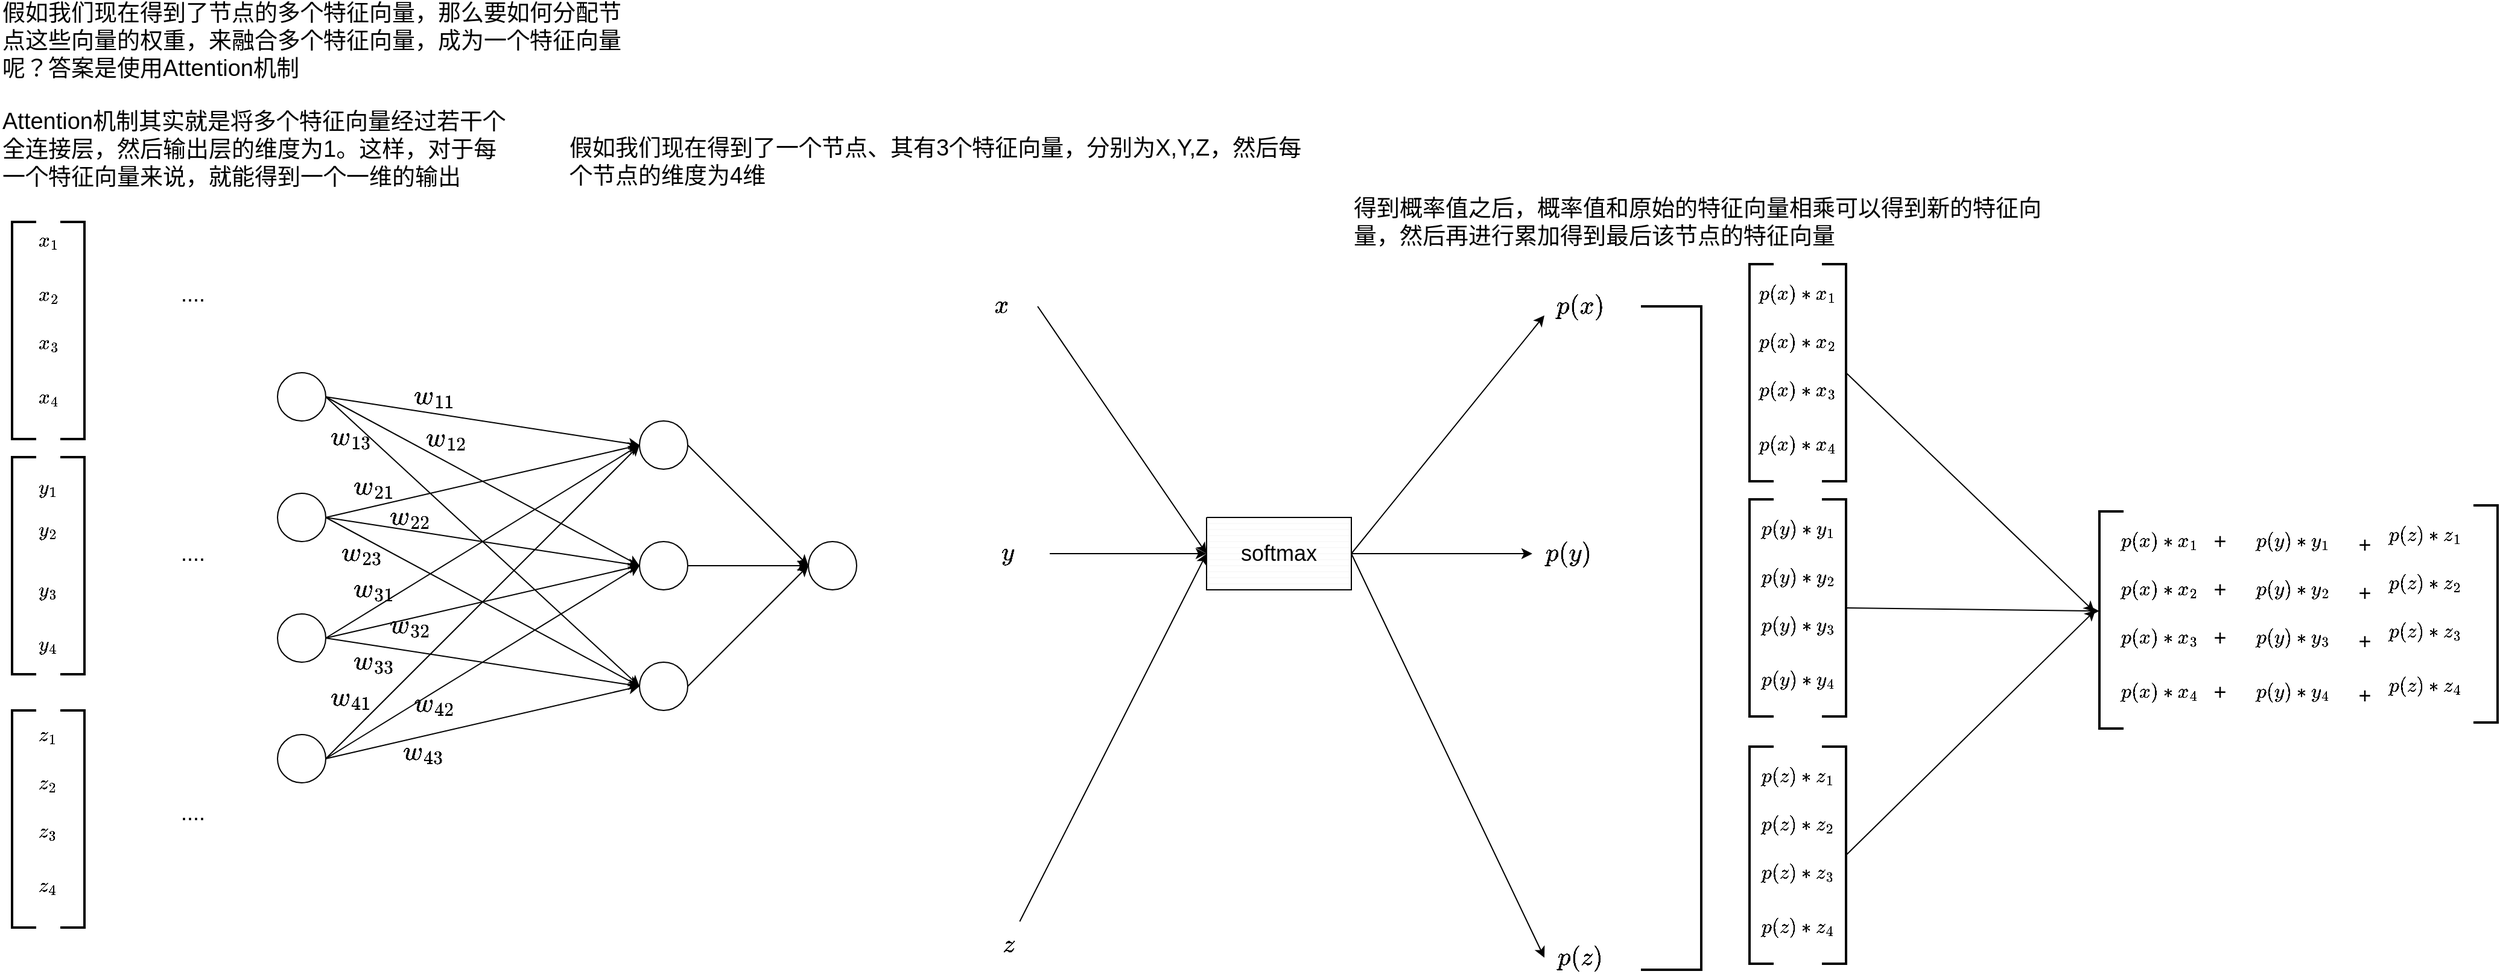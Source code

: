 <mxfile version="24.7.14">
  <diagram name="第 1 页" id="W1ELrUkU9No1__SZ6t0V">
    <mxGraphModel dx="2084" dy="1146" grid="1" gridSize="10" guides="1" tooltips="1" connect="1" arrows="1" fold="1" page="1" pageScale="1" pageWidth="827" pageHeight="1169" math="1" shadow="0">
      <root>
        <mxCell id="0" />
        <mxCell id="1" parent="0" />
        <mxCell id="PdSdZM6IH-UgS7kiSACt-1" value="&lt;font style=&quot;font-size: 19px;&quot;&gt;假如我们现在得到了节点的多个特征向量，那么要如何分配节点这些向量的权重，来融合多个特征向量，成为一个特征向量呢？答案是使用Attention机制&lt;/font&gt;" style="text;strokeColor=none;align=left;fillColor=none;html=1;verticalAlign=middle;whiteSpace=wrap;rounded=0;" vertex="1" parent="1">
          <mxGeometry x="10" y="240" width="530" height="30" as="geometry" />
        </mxCell>
        <mxCell id="PdSdZM6IH-UgS7kiSACt-2" value="&lt;font style=&quot;font-size: 19px;&quot;&gt;Attention机制其实就是将多个特征向量经过若干个全连接层，然后输出层的维度为1。这样，对于每一个特征向量来说，就能得到一个一维的输出&lt;/font&gt;" style="text;strokeColor=none;align=left;fillColor=none;html=1;verticalAlign=middle;whiteSpace=wrap;rounded=0;" vertex="1" parent="1">
          <mxGeometry x="10" y="330" width="420" height="30" as="geometry" />
        </mxCell>
        <mxCell id="PdSdZM6IH-UgS7kiSACt-5" value="" style="strokeWidth=2;html=1;shape=mxgraph.flowchart.annotation_1;align=left;pointerEvents=1;" vertex="1" parent="1">
          <mxGeometry x="20" y="405" width="20" height="180" as="geometry" />
        </mxCell>
        <mxCell id="PdSdZM6IH-UgS7kiSACt-7" value="" style="strokeWidth=2;html=1;shape=mxgraph.flowchart.annotation_1;align=left;pointerEvents=1;rotation=-180;" vertex="1" parent="1">
          <mxGeometry x="60" y="405" width="20" height="180" as="geometry" />
        </mxCell>
        <mxCell id="PdSdZM6IH-UgS7kiSACt-8" value="&lt;font style=&quot;font-size: 14px;&quot;&gt;$$x_1$$&lt;/font&gt;" style="text;strokeColor=none;align=center;fillColor=none;html=1;verticalAlign=middle;whiteSpace=wrap;rounded=0;" vertex="1" parent="1">
          <mxGeometry x="20" y="405" width="60" height="30" as="geometry" />
        </mxCell>
        <mxCell id="PdSdZM6IH-UgS7kiSACt-9" value="&lt;font style=&quot;font-size: 19px;&quot;&gt;假如我们现在得到了一个节点、其有3个特征向量，分别为X,Y,Z，然后每个节点的维度为4维&lt;/font&gt;" style="text;strokeColor=none;align=left;fillColor=none;html=1;verticalAlign=middle;whiteSpace=wrap;rounded=0;" vertex="1" parent="1">
          <mxGeometry x="480" y="340" width="610" height="30" as="geometry" />
        </mxCell>
        <mxCell id="PdSdZM6IH-UgS7kiSACt-10" style="edgeStyle=orthogonalEdgeStyle;rounded=0;orthogonalLoop=1;jettySize=auto;html=1;exitX=0.5;exitY=1;exitDx=0;exitDy=0;" edge="1" parent="1" source="PdSdZM6IH-UgS7kiSACt-9" target="PdSdZM6IH-UgS7kiSACt-9">
          <mxGeometry relative="1" as="geometry" />
        </mxCell>
        <mxCell id="PdSdZM6IH-UgS7kiSACt-11" value="&lt;font style=&quot;font-size: 14px;&quot;&gt;$$x_2$$&lt;/font&gt;" style="text;strokeColor=none;align=center;fillColor=none;html=1;verticalAlign=middle;whiteSpace=wrap;rounded=0;" vertex="1" parent="1">
          <mxGeometry x="20" y="450" width="60" height="30" as="geometry" />
        </mxCell>
        <mxCell id="PdSdZM6IH-UgS7kiSACt-12" value="&lt;font style=&quot;font-size: 14px;&quot;&gt;$$x_3$$&lt;/font&gt;" style="text;strokeColor=none;align=center;fillColor=none;html=1;verticalAlign=middle;whiteSpace=wrap;rounded=0;" vertex="1" parent="1">
          <mxGeometry x="20" y="490" width="60" height="30" as="geometry" />
        </mxCell>
        <mxCell id="PdSdZM6IH-UgS7kiSACt-13" value="&lt;font style=&quot;font-size: 14px;&quot;&gt;$$x_4$$&lt;/font&gt;" style="text;strokeColor=none;align=center;fillColor=none;html=1;verticalAlign=middle;whiteSpace=wrap;rounded=0;" vertex="1" parent="1">
          <mxGeometry x="20" y="535" width="60" height="30" as="geometry" />
        </mxCell>
        <mxCell id="PdSdZM6IH-UgS7kiSACt-14" value="" style="strokeWidth=2;html=1;shape=mxgraph.flowchart.annotation_1;align=left;pointerEvents=1;" vertex="1" parent="1">
          <mxGeometry x="20" y="600" width="20" height="180" as="geometry" />
        </mxCell>
        <mxCell id="PdSdZM6IH-UgS7kiSACt-15" value="" style="strokeWidth=2;html=1;shape=mxgraph.flowchart.annotation_1;align=left;pointerEvents=1;rotation=-180;" vertex="1" parent="1">
          <mxGeometry x="60" y="600" width="20" height="180" as="geometry" />
        </mxCell>
        <mxCell id="PdSdZM6IH-UgS7kiSACt-16" value="&lt;font style=&quot;font-size: 14px;&quot;&gt;$$y_1$$&lt;/font&gt;" style="text;strokeColor=none;align=center;fillColor=none;html=1;verticalAlign=middle;whiteSpace=wrap;rounded=0;" vertex="1" parent="1">
          <mxGeometry x="20" y="610" width="60" height="30" as="geometry" />
        </mxCell>
        <mxCell id="PdSdZM6IH-UgS7kiSACt-17" value="&lt;font style=&quot;font-size: 14px;&quot;&gt;$$y_2$$&lt;/font&gt;" style="text;strokeColor=none;align=center;fillColor=none;html=1;verticalAlign=middle;whiteSpace=wrap;rounded=0;" vertex="1" parent="1">
          <mxGeometry x="20" y="645" width="60" height="30" as="geometry" />
        </mxCell>
        <mxCell id="PdSdZM6IH-UgS7kiSACt-18" value="&lt;font style=&quot;font-size: 14px;&quot;&gt;$$y_3$$&lt;/font&gt;" style="text;strokeColor=none;align=center;fillColor=none;html=1;verticalAlign=middle;whiteSpace=wrap;rounded=0;" vertex="1" parent="1">
          <mxGeometry x="20" y="695" width="60" height="30" as="geometry" />
        </mxCell>
        <mxCell id="PdSdZM6IH-UgS7kiSACt-19" value="&lt;font style=&quot;font-size: 14px;&quot;&gt;$$y_4$$&lt;/font&gt;" style="text;strokeColor=none;align=center;fillColor=none;html=1;verticalAlign=middle;whiteSpace=wrap;rounded=0;" vertex="1" parent="1">
          <mxGeometry x="20" y="740" width="60" height="30" as="geometry" />
        </mxCell>
        <mxCell id="PdSdZM6IH-UgS7kiSACt-20" style="edgeStyle=none;rounded=0;orthogonalLoop=1;jettySize=auto;html=1;exitX=1;exitY=0.5;exitDx=0;exitDy=0;entryX=0;entryY=0.5;entryDx=0;entryDy=0;" edge="1" parent="1" source="PdSdZM6IH-UgS7kiSACt-23" target="PdSdZM6IH-UgS7kiSACt-36">
          <mxGeometry relative="1" as="geometry" />
        </mxCell>
        <mxCell id="PdSdZM6IH-UgS7kiSACt-21" style="edgeStyle=none;rounded=0;orthogonalLoop=1;jettySize=auto;html=1;exitX=1;exitY=0.5;exitDx=0;exitDy=0;entryX=0;entryY=0.5;entryDx=0;entryDy=0;" edge="1" parent="1" source="PdSdZM6IH-UgS7kiSACt-23" target="PdSdZM6IH-UgS7kiSACt-37">
          <mxGeometry relative="1" as="geometry" />
        </mxCell>
        <mxCell id="PdSdZM6IH-UgS7kiSACt-22" style="edgeStyle=none;rounded=0;orthogonalLoop=1;jettySize=auto;html=1;exitX=1;exitY=0.5;exitDx=0;exitDy=0;entryX=0;entryY=0.5;entryDx=0;entryDy=0;" edge="1" parent="1" source="PdSdZM6IH-UgS7kiSACt-23" target="PdSdZM6IH-UgS7kiSACt-38">
          <mxGeometry relative="1" as="geometry" />
        </mxCell>
        <mxCell id="PdSdZM6IH-UgS7kiSACt-23" value="" style="ellipse;whiteSpace=wrap;html=1;aspect=fixed;" vertex="1" parent="1">
          <mxGeometry x="240" y="530" width="40" height="40" as="geometry" />
        </mxCell>
        <mxCell id="PdSdZM6IH-UgS7kiSACt-24" style="edgeStyle=none;rounded=0;orthogonalLoop=1;jettySize=auto;html=1;exitX=1;exitY=0.5;exitDx=0;exitDy=0;entryX=0;entryY=0.5;entryDx=0;entryDy=0;" edge="1" parent="1" source="PdSdZM6IH-UgS7kiSACt-27" target="PdSdZM6IH-UgS7kiSACt-36">
          <mxGeometry relative="1" as="geometry" />
        </mxCell>
        <mxCell id="PdSdZM6IH-UgS7kiSACt-25" style="edgeStyle=none;rounded=0;orthogonalLoop=1;jettySize=auto;html=1;exitX=1;exitY=0.5;exitDx=0;exitDy=0;entryX=0;entryY=0.5;entryDx=0;entryDy=0;" edge="1" parent="1" source="PdSdZM6IH-UgS7kiSACt-27" target="PdSdZM6IH-UgS7kiSACt-37">
          <mxGeometry relative="1" as="geometry" />
        </mxCell>
        <mxCell id="PdSdZM6IH-UgS7kiSACt-26" style="edgeStyle=none;rounded=0;orthogonalLoop=1;jettySize=auto;html=1;exitX=1;exitY=0.5;exitDx=0;exitDy=0;entryX=0;entryY=0.5;entryDx=0;entryDy=0;" edge="1" parent="1" source="PdSdZM6IH-UgS7kiSACt-27" target="PdSdZM6IH-UgS7kiSACt-38">
          <mxGeometry relative="1" as="geometry" />
        </mxCell>
        <mxCell id="PdSdZM6IH-UgS7kiSACt-27" value="" style="ellipse;whiteSpace=wrap;html=1;aspect=fixed;" vertex="1" parent="1">
          <mxGeometry x="240" y="630" width="40" height="40" as="geometry" />
        </mxCell>
        <mxCell id="PdSdZM6IH-UgS7kiSACt-28" style="edgeStyle=none;rounded=0;orthogonalLoop=1;jettySize=auto;html=1;exitX=1;exitY=0.5;exitDx=0;exitDy=0;entryX=0;entryY=0.5;entryDx=0;entryDy=0;" edge="1" parent="1" source="PdSdZM6IH-UgS7kiSACt-31" target="PdSdZM6IH-UgS7kiSACt-36">
          <mxGeometry relative="1" as="geometry" />
        </mxCell>
        <mxCell id="PdSdZM6IH-UgS7kiSACt-29" style="edgeStyle=none;rounded=0;orthogonalLoop=1;jettySize=auto;html=1;exitX=1;exitY=0.5;exitDx=0;exitDy=0;entryX=0;entryY=0.5;entryDx=0;entryDy=0;" edge="1" parent="1" source="PdSdZM6IH-UgS7kiSACt-31" target="PdSdZM6IH-UgS7kiSACt-37">
          <mxGeometry relative="1" as="geometry" />
        </mxCell>
        <mxCell id="PdSdZM6IH-UgS7kiSACt-30" style="edgeStyle=none;rounded=0;orthogonalLoop=1;jettySize=auto;html=1;exitX=1;exitY=0.5;exitDx=0;exitDy=0;entryX=0;entryY=0.5;entryDx=0;entryDy=0;" edge="1" parent="1" source="PdSdZM6IH-UgS7kiSACt-31" target="PdSdZM6IH-UgS7kiSACt-38">
          <mxGeometry relative="1" as="geometry" />
        </mxCell>
        <mxCell id="PdSdZM6IH-UgS7kiSACt-31" value="" style="ellipse;whiteSpace=wrap;html=1;aspect=fixed;" vertex="1" parent="1">
          <mxGeometry x="240" y="730" width="40" height="40" as="geometry" />
        </mxCell>
        <mxCell id="PdSdZM6IH-UgS7kiSACt-32" style="edgeStyle=none;rounded=0;orthogonalLoop=1;jettySize=auto;html=1;exitX=1;exitY=0.5;exitDx=0;exitDy=0;entryX=0;entryY=0.5;entryDx=0;entryDy=0;" edge="1" parent="1" source="PdSdZM6IH-UgS7kiSACt-35" target="PdSdZM6IH-UgS7kiSACt-36">
          <mxGeometry relative="1" as="geometry" />
        </mxCell>
        <mxCell id="PdSdZM6IH-UgS7kiSACt-33" style="edgeStyle=none;rounded=0;orthogonalLoop=1;jettySize=auto;html=1;exitX=1;exitY=0.5;exitDx=0;exitDy=0;entryX=0;entryY=0.5;entryDx=0;entryDy=0;" edge="1" parent="1" source="PdSdZM6IH-UgS7kiSACt-35" target="PdSdZM6IH-UgS7kiSACt-37">
          <mxGeometry relative="1" as="geometry" />
        </mxCell>
        <mxCell id="PdSdZM6IH-UgS7kiSACt-34" style="edgeStyle=none;rounded=0;orthogonalLoop=1;jettySize=auto;html=1;exitX=1;exitY=0.5;exitDx=0;exitDy=0;entryX=0;entryY=0.5;entryDx=0;entryDy=0;" edge="1" parent="1" source="PdSdZM6IH-UgS7kiSACt-35" target="PdSdZM6IH-UgS7kiSACt-38">
          <mxGeometry relative="1" as="geometry" />
        </mxCell>
        <mxCell id="PdSdZM6IH-UgS7kiSACt-35" value="" style="ellipse;whiteSpace=wrap;html=1;aspect=fixed;" vertex="1" parent="1">
          <mxGeometry x="240" y="830" width="40" height="40" as="geometry" />
        </mxCell>
        <mxCell id="PdSdZM6IH-UgS7kiSACt-36" value="" style="ellipse;whiteSpace=wrap;html=1;aspect=fixed;" vertex="1" parent="1">
          <mxGeometry x="540" y="570" width="40" height="40" as="geometry" />
        </mxCell>
        <mxCell id="PdSdZM6IH-UgS7kiSACt-59" style="edgeStyle=none;rounded=0;orthogonalLoop=1;jettySize=auto;html=1;exitX=1;exitY=0.5;exitDx=0;exitDy=0;" edge="1" parent="1" source="PdSdZM6IH-UgS7kiSACt-37" target="PdSdZM6IH-UgS7kiSACt-57">
          <mxGeometry relative="1" as="geometry" />
        </mxCell>
        <mxCell id="PdSdZM6IH-UgS7kiSACt-37" value="" style="ellipse;whiteSpace=wrap;html=1;aspect=fixed;" vertex="1" parent="1">
          <mxGeometry x="540" y="670" width="40" height="40" as="geometry" />
        </mxCell>
        <mxCell id="PdSdZM6IH-UgS7kiSACt-60" style="edgeStyle=none;rounded=0;orthogonalLoop=1;jettySize=auto;html=1;exitX=1;exitY=0.5;exitDx=0;exitDy=0;entryX=0;entryY=0.5;entryDx=0;entryDy=0;" edge="1" parent="1" source="PdSdZM6IH-UgS7kiSACt-38" target="PdSdZM6IH-UgS7kiSACt-57">
          <mxGeometry relative="1" as="geometry" />
        </mxCell>
        <mxCell id="PdSdZM6IH-UgS7kiSACt-38" value="" style="ellipse;whiteSpace=wrap;html=1;aspect=fixed;" vertex="1" parent="1">
          <mxGeometry x="540" y="770" width="40" height="40" as="geometry" />
        </mxCell>
        <mxCell id="PdSdZM6IH-UgS7kiSACt-39" value="$$w_{11}$$" style="text;strokeColor=none;align=center;fillColor=none;html=1;verticalAlign=middle;whiteSpace=wrap;rounded=0;fontSize=19;" vertex="1" parent="1">
          <mxGeometry x="340" y="535" width="60" height="30" as="geometry" />
        </mxCell>
        <mxCell id="PdSdZM6IH-UgS7kiSACt-40" value="$$w_{12}$$" style="text;strokeColor=none;align=center;fillColor=none;html=1;verticalAlign=middle;whiteSpace=wrap;rounded=0;fontSize=19;" vertex="1" parent="1">
          <mxGeometry x="350" y="570" width="60" height="30" as="geometry" />
        </mxCell>
        <mxCell id="PdSdZM6IH-UgS7kiSACt-41" value="$$w_{13}$$" style="text;strokeColor=none;align=center;fillColor=none;html=1;verticalAlign=middle;whiteSpace=wrap;rounded=0;fontSize=19;" vertex="1" parent="1">
          <mxGeometry x="271" y="569" width="60" height="30" as="geometry" />
        </mxCell>
        <mxCell id="PdSdZM6IH-UgS7kiSACt-42" value="$$w_{21}$$" style="text;strokeColor=none;align=center;fillColor=none;html=1;verticalAlign=middle;whiteSpace=wrap;rounded=0;fontSize=19;" vertex="1" parent="1">
          <mxGeometry x="290" y="610" width="60" height="30" as="geometry" />
        </mxCell>
        <mxCell id="PdSdZM6IH-UgS7kiSACt-43" value="$$w_{22}$$" style="text;strokeColor=none;align=center;fillColor=none;html=1;verticalAlign=middle;whiteSpace=wrap;rounded=0;fontSize=19;" vertex="1" parent="1">
          <mxGeometry x="320" y="635" width="60" height="30" as="geometry" />
        </mxCell>
        <mxCell id="PdSdZM6IH-UgS7kiSACt-44" value="$$w_{23}$$" style="text;strokeColor=none;align=center;fillColor=none;html=1;verticalAlign=middle;whiteSpace=wrap;rounded=0;fontSize=19;" vertex="1" parent="1">
          <mxGeometry x="280" y="665" width="60" height="30" as="geometry" />
        </mxCell>
        <mxCell id="PdSdZM6IH-UgS7kiSACt-45" value="$$w_{31}$$" style="text;strokeColor=none;align=center;fillColor=none;html=1;verticalAlign=middle;whiteSpace=wrap;rounded=0;fontSize=19;" vertex="1" parent="1">
          <mxGeometry x="290" y="695" width="60" height="30" as="geometry" />
        </mxCell>
        <mxCell id="PdSdZM6IH-UgS7kiSACt-46" value="$$w_{32}$$" style="text;strokeColor=none;align=center;fillColor=none;html=1;verticalAlign=middle;whiteSpace=wrap;rounded=0;fontSize=19;" vertex="1" parent="1">
          <mxGeometry x="320" y="725" width="60" height="30" as="geometry" />
        </mxCell>
        <mxCell id="PdSdZM6IH-UgS7kiSACt-47" value="$$w_{33}$$" style="text;strokeColor=none;align=center;fillColor=none;html=1;verticalAlign=middle;whiteSpace=wrap;rounded=0;fontSize=19;" vertex="1" parent="1">
          <mxGeometry x="290" y="755" width="60" height="30" as="geometry" />
        </mxCell>
        <mxCell id="PdSdZM6IH-UgS7kiSACt-48" value="$$w_{43}$$" style="text;strokeColor=none;align=center;fillColor=none;html=1;verticalAlign=middle;whiteSpace=wrap;rounded=0;fontSize=19;" vertex="1" parent="1">
          <mxGeometry x="331" y="830" width="60" height="30" as="geometry" />
        </mxCell>
        <mxCell id="PdSdZM6IH-UgS7kiSACt-49" value="$$w_{42}$$" style="text;strokeColor=none;align=center;fillColor=none;html=1;verticalAlign=middle;whiteSpace=wrap;rounded=0;fontSize=19;" vertex="1" parent="1">
          <mxGeometry x="340" y="790" width="60" height="30" as="geometry" />
        </mxCell>
        <mxCell id="PdSdZM6IH-UgS7kiSACt-50" value="$$w_{41}$$" style="text;strokeColor=none;align=center;fillColor=none;html=1;verticalAlign=middle;whiteSpace=wrap;rounded=0;fontSize=19;" vertex="1" parent="1">
          <mxGeometry x="271" y="785" width="60" height="30" as="geometry" />
        </mxCell>
        <mxCell id="PdSdZM6IH-UgS7kiSACt-51" value="" style="strokeWidth=2;html=1;shape=mxgraph.flowchart.annotation_1;align=left;pointerEvents=1;" vertex="1" parent="1">
          <mxGeometry x="20" y="810" width="20" height="180" as="geometry" />
        </mxCell>
        <mxCell id="PdSdZM6IH-UgS7kiSACt-52" value="" style="strokeWidth=2;html=1;shape=mxgraph.flowchart.annotation_1;align=left;pointerEvents=1;rotation=-180;" vertex="1" parent="1">
          <mxGeometry x="60" y="810" width="20" height="180" as="geometry" />
        </mxCell>
        <mxCell id="PdSdZM6IH-UgS7kiSACt-53" value="&lt;font style=&quot;font-size: 14px;&quot;&gt;$$z_1$$&lt;/font&gt;" style="text;strokeColor=none;align=center;fillColor=none;html=1;verticalAlign=middle;whiteSpace=wrap;rounded=0;" vertex="1" parent="1">
          <mxGeometry x="20" y="815" width="60" height="30" as="geometry" />
        </mxCell>
        <mxCell id="PdSdZM6IH-UgS7kiSACt-54" value="&lt;font style=&quot;font-size: 14px;&quot;&gt;$$z_2$$&lt;/font&gt;" style="text;strokeColor=none;align=center;fillColor=none;html=1;verticalAlign=middle;whiteSpace=wrap;rounded=0;" vertex="1" parent="1">
          <mxGeometry x="20" y="855" width="60" height="30" as="geometry" />
        </mxCell>
        <mxCell id="PdSdZM6IH-UgS7kiSACt-55" value="&lt;font style=&quot;font-size: 14px;&quot;&gt;$$z_3$$&lt;/font&gt;" style="text;strokeColor=none;align=center;fillColor=none;html=1;verticalAlign=middle;whiteSpace=wrap;rounded=0;" vertex="1" parent="1">
          <mxGeometry x="20" y="895" width="60" height="30" as="geometry" />
        </mxCell>
        <mxCell id="PdSdZM6IH-UgS7kiSACt-56" value="&lt;font style=&quot;font-size: 14px;&quot;&gt;$$z_4$$&lt;/font&gt;" style="text;strokeColor=none;align=center;fillColor=none;html=1;verticalAlign=middle;whiteSpace=wrap;rounded=0;" vertex="1" parent="1">
          <mxGeometry x="20" y="940" width="60" height="30" as="geometry" />
        </mxCell>
        <mxCell id="PdSdZM6IH-UgS7kiSACt-57" value="" style="ellipse;whiteSpace=wrap;html=1;aspect=fixed;" vertex="1" parent="1">
          <mxGeometry x="680" y="670" width="40" height="40" as="geometry" />
        </mxCell>
        <mxCell id="PdSdZM6IH-UgS7kiSACt-58" style="rounded=0;orthogonalLoop=1;jettySize=auto;html=1;exitX=1;exitY=0.5;exitDx=0;exitDy=0;entryX=0;entryY=0.5;entryDx=0;entryDy=0;" edge="1" parent="1" source="PdSdZM6IH-UgS7kiSACt-36" target="PdSdZM6IH-UgS7kiSACt-57">
          <mxGeometry relative="1" as="geometry">
            <mxPoint x="670" y="684" as="targetPoint" />
          </mxGeometry>
        </mxCell>
        <mxCell id="PdSdZM6IH-UgS7kiSACt-62" value="&lt;font style=&quot;font-size: 18px;&quot;&gt;....&lt;/font&gt;" style="text;strokeColor=none;align=center;fillColor=none;html=1;verticalAlign=middle;whiteSpace=wrap;rounded=0;" vertex="1" parent="1">
          <mxGeometry x="140" y="450" width="60" height="30" as="geometry" />
        </mxCell>
        <mxCell id="PdSdZM6IH-UgS7kiSACt-63" value="&lt;font style=&quot;font-size: 18px;&quot;&gt;....&lt;/font&gt;" style="text;strokeColor=none;align=center;fillColor=none;html=1;verticalAlign=middle;whiteSpace=wrap;rounded=0;" vertex="1" parent="1">
          <mxGeometry x="140" y="665" width="60" height="30" as="geometry" />
        </mxCell>
        <mxCell id="PdSdZM6IH-UgS7kiSACt-64" value="&lt;font style=&quot;font-size: 18px;&quot;&gt;....&lt;/font&gt;" style="text;strokeColor=none;align=center;fillColor=none;html=1;verticalAlign=middle;whiteSpace=wrap;rounded=0;" vertex="1" parent="1">
          <mxGeometry x="140" y="880" width="60" height="30" as="geometry" />
        </mxCell>
        <mxCell id="PdSdZM6IH-UgS7kiSACt-67" value="&lt;font style=&quot;font-size: 18px;&quot;&gt;$$x$$&lt;/font&gt;" style="text;strokeColor=none;align=center;fillColor=none;html=1;verticalAlign=middle;whiteSpace=wrap;rounded=0;" vertex="1" parent="1">
          <mxGeometry x="810" y="460" width="60" height="30" as="geometry" />
        </mxCell>
        <mxCell id="PdSdZM6IH-UgS7kiSACt-69" value="&lt;font style=&quot;font-size: 18px;&quot;&gt;$$y$$&lt;/font&gt;" style="text;html=1;align=center;verticalAlign=middle;resizable=0;points=[];autosize=1;strokeColor=none;fillColor=none;" vertex="1" parent="1">
          <mxGeometry x="810" y="660" width="70" height="40" as="geometry" />
        </mxCell>
        <mxCell id="PdSdZM6IH-UgS7kiSACt-70" value="&lt;font style=&quot;font-size: 18px;&quot;&gt;$$z$$&lt;/font&gt;" style="text;html=1;align=center;verticalAlign=middle;resizable=0;points=[];autosize=1;strokeColor=none;fillColor=none;" vertex="1" parent="1">
          <mxGeometry x="810" y="985" width="70" height="40" as="geometry" />
        </mxCell>
        <mxCell id="PdSdZM6IH-UgS7kiSACt-80" style="edgeStyle=none;rounded=0;orthogonalLoop=1;jettySize=auto;html=1;exitX=1;exitY=0.5;exitDx=0;exitDy=0;exitPerimeter=0;entryX=0;entryY=0.75;entryDx=0;entryDy=0;" edge="1" parent="1" source="PdSdZM6IH-UgS7kiSACt-71" target="PdSdZM6IH-UgS7kiSACt-77">
          <mxGeometry relative="1" as="geometry" />
        </mxCell>
        <mxCell id="PdSdZM6IH-UgS7kiSACt-81" style="edgeStyle=none;rounded=0;orthogonalLoop=1;jettySize=auto;html=1;exitX=1;exitY=0.5;exitDx=0;exitDy=0;exitPerimeter=0;" edge="1" parent="1" source="PdSdZM6IH-UgS7kiSACt-71" target="PdSdZM6IH-UgS7kiSACt-78">
          <mxGeometry relative="1" as="geometry" />
        </mxCell>
        <mxCell id="PdSdZM6IH-UgS7kiSACt-82" style="edgeStyle=none;rounded=0;orthogonalLoop=1;jettySize=auto;html=1;exitX=1;exitY=0.5;exitDx=0;exitDy=0;exitPerimeter=0;entryX=0;entryY=0.5;entryDx=0;entryDy=0;" edge="1" parent="1" source="PdSdZM6IH-UgS7kiSACt-71" target="PdSdZM6IH-UgS7kiSACt-79">
          <mxGeometry relative="1" as="geometry" />
        </mxCell>
        <mxCell id="PdSdZM6IH-UgS7kiSACt-71" value="" style="verticalLabelPosition=bottom;verticalAlign=top;html=1;shape=mxgraph.basic.patternFillRect;fillStyle=hor;step=5;fillStrokeWidth=0.2;fillStrokeColor=#dddddd;" vertex="1" parent="1">
          <mxGeometry x="1010" y="650" width="120" height="60" as="geometry" />
        </mxCell>
        <mxCell id="PdSdZM6IH-UgS7kiSACt-72" value="&lt;font style=&quot;font-size: 18px;&quot;&gt;softmax&lt;/font&gt;" style="text;strokeColor=none;align=center;fillColor=none;html=1;verticalAlign=middle;whiteSpace=wrap;rounded=0;" vertex="1" parent="1">
          <mxGeometry x="1040" y="665" width="60" height="30" as="geometry" />
        </mxCell>
        <mxCell id="PdSdZM6IH-UgS7kiSACt-73" style="edgeStyle=none;rounded=0;orthogonalLoop=1;jettySize=auto;html=1;exitX=1;exitY=0.5;exitDx=0;exitDy=0;entryX=0;entryY=0.5;entryDx=0;entryDy=0;entryPerimeter=0;" edge="1" parent="1" source="PdSdZM6IH-UgS7kiSACt-67" target="PdSdZM6IH-UgS7kiSACt-71">
          <mxGeometry relative="1" as="geometry" />
        </mxCell>
        <mxCell id="PdSdZM6IH-UgS7kiSACt-74" style="edgeStyle=none;rounded=0;orthogonalLoop=1;jettySize=auto;html=1;entryX=0;entryY=0.5;entryDx=0;entryDy=0;entryPerimeter=0;" edge="1" parent="1" source="PdSdZM6IH-UgS7kiSACt-69" target="PdSdZM6IH-UgS7kiSACt-71">
          <mxGeometry relative="1" as="geometry" />
        </mxCell>
        <mxCell id="PdSdZM6IH-UgS7kiSACt-75" style="edgeStyle=none;rounded=0;orthogonalLoop=1;jettySize=auto;html=1;entryX=0;entryY=0.5;entryDx=0;entryDy=0;entryPerimeter=0;" edge="1" parent="1" source="PdSdZM6IH-UgS7kiSACt-70" target="PdSdZM6IH-UgS7kiSACt-71">
          <mxGeometry relative="1" as="geometry" />
        </mxCell>
        <mxCell id="PdSdZM6IH-UgS7kiSACt-77" value="&lt;font style=&quot;font-size: 18px;&quot;&gt;$$p(x)$$&lt;/font&gt;" style="text;strokeColor=none;align=center;fillColor=none;html=1;verticalAlign=middle;whiteSpace=wrap;rounded=0;" vertex="1" parent="1">
          <mxGeometry x="1290" y="460" width="60" height="30" as="geometry" />
        </mxCell>
        <mxCell id="PdSdZM6IH-UgS7kiSACt-78" value="&lt;font style=&quot;font-size: 18px;&quot;&gt;$$p(y)$$&lt;/font&gt;" style="text;strokeColor=none;align=center;fillColor=none;html=1;verticalAlign=middle;whiteSpace=wrap;rounded=0;" vertex="1" parent="1">
          <mxGeometry x="1280" y="665" width="60" height="30" as="geometry" />
        </mxCell>
        <mxCell id="PdSdZM6IH-UgS7kiSACt-79" value="&lt;font style=&quot;font-size: 18px;&quot;&gt;$$p(z)$$&lt;/font&gt;" style="text;strokeColor=none;align=center;fillColor=none;html=1;verticalAlign=middle;whiteSpace=wrap;rounded=0;" vertex="1" parent="1">
          <mxGeometry x="1290" y="1000" width="60" height="30" as="geometry" />
        </mxCell>
        <mxCell id="PdSdZM6IH-UgS7kiSACt-86" value="" style="strokeWidth=2;html=1;shape=mxgraph.flowchart.annotation_1;align=left;pointerEvents=1;rotation=-180;" vertex="1" parent="1">
          <mxGeometry x="1370" y="475" width="50" height="550" as="geometry" />
        </mxCell>
        <mxCell id="PdSdZM6IH-UgS7kiSACt-87" value="&lt;font style=&quot;font-size: 19px;&quot;&gt;得到概率值之后，概率值和原始的特征向量相乘可以得到新的特征向量，然后再进行累加得到最后该节点的特征向量&lt;/font&gt;" style="text;strokeColor=none;align=left;fillColor=none;html=1;verticalAlign=middle;whiteSpace=wrap;rounded=0;" vertex="1" parent="1">
          <mxGeometry x="1130" y="390" width="580" height="30" as="geometry" />
        </mxCell>
        <mxCell id="PdSdZM6IH-UgS7kiSACt-88" value="" style="strokeWidth=2;html=1;shape=mxgraph.flowchart.annotation_1;align=left;pointerEvents=1;" vertex="1" parent="1">
          <mxGeometry x="1460" y="440" width="20" height="180" as="geometry" />
        </mxCell>
        <mxCell id="PdSdZM6IH-UgS7kiSACt-111" style="edgeStyle=none;rounded=0;orthogonalLoop=1;jettySize=auto;html=1;exitX=0;exitY=0.5;exitDx=0;exitDy=0;exitPerimeter=0;entryX=-0.2;entryY=0.463;entryDx=0;entryDy=0;entryPerimeter=0;" edge="1" parent="1" source="PdSdZM6IH-UgS7kiSACt-89" target="PdSdZM6IH-UgS7kiSACt-112">
          <mxGeometry relative="1" as="geometry">
            <mxPoint x="1680" y="680" as="targetPoint" />
            <Array as="points" />
          </mxGeometry>
        </mxCell>
        <mxCell id="PdSdZM6IH-UgS7kiSACt-89" value="" style="strokeWidth=2;html=1;shape=mxgraph.flowchart.annotation_1;align=left;pointerEvents=1;rotation=-180;" vertex="1" parent="1">
          <mxGeometry x="1520" y="440" width="20" height="180" as="geometry" />
        </mxCell>
        <mxCell id="PdSdZM6IH-UgS7kiSACt-90" value="&lt;font style=&quot;font-size: 14px;&quot;&gt;$$p(x)*x_1$$&lt;/font&gt;" style="text;strokeColor=none;align=center;fillColor=none;html=1;verticalAlign=middle;whiteSpace=wrap;rounded=0;" vertex="1" parent="1">
          <mxGeometry x="1470" y="450" width="60" height="30" as="geometry" />
        </mxCell>
        <mxCell id="PdSdZM6IH-UgS7kiSACt-91" value="&lt;font style=&quot;font-size: 14px;&quot;&gt;$$p(x)*x_2$$&lt;/font&gt;" style="text;strokeColor=none;align=center;fillColor=none;html=1;verticalAlign=middle;whiteSpace=wrap;rounded=0;" vertex="1" parent="1">
          <mxGeometry x="1470" y="490" width="60" height="30" as="geometry" />
        </mxCell>
        <mxCell id="PdSdZM6IH-UgS7kiSACt-92" value="&lt;font style=&quot;font-size: 14px;&quot;&gt;$$p(x)*x_3$$&lt;/font&gt;" style="text;strokeColor=none;align=center;fillColor=none;html=1;verticalAlign=middle;whiteSpace=wrap;rounded=0;" vertex="1" parent="1">
          <mxGeometry x="1470" y="530" width="60" height="30" as="geometry" />
        </mxCell>
        <mxCell id="PdSdZM6IH-UgS7kiSACt-93" value="&lt;font style=&quot;font-size: 14px;&quot;&gt;$$p(x)*x_4$$&lt;/font&gt;" style="text;strokeColor=none;align=center;fillColor=none;html=1;verticalAlign=middle;whiteSpace=wrap;rounded=0;" vertex="1" parent="1">
          <mxGeometry x="1470" y="575" width="60" height="30" as="geometry" />
        </mxCell>
        <mxCell id="PdSdZM6IH-UgS7kiSACt-97" value="" style="strokeWidth=2;html=1;shape=mxgraph.flowchart.annotation_1;align=left;pointerEvents=1;" vertex="1" parent="1">
          <mxGeometry x="1460" y="635" width="20" height="180" as="geometry" />
        </mxCell>
        <mxCell id="PdSdZM6IH-UgS7kiSACt-98" value="" style="strokeWidth=2;html=1;shape=mxgraph.flowchart.annotation_1;align=left;pointerEvents=1;rotation=-180;" vertex="1" parent="1">
          <mxGeometry x="1520" y="635" width="20" height="180" as="geometry" />
        </mxCell>
        <mxCell id="PdSdZM6IH-UgS7kiSACt-99" value="&lt;font style=&quot;font-size: 14px;&quot;&gt;$$p(y)*y_1$$&lt;/font&gt;" style="text;strokeColor=none;align=center;fillColor=none;html=1;verticalAlign=middle;whiteSpace=wrap;rounded=0;" vertex="1" parent="1">
          <mxGeometry x="1470" y="645" width="60" height="30" as="geometry" />
        </mxCell>
        <mxCell id="PdSdZM6IH-UgS7kiSACt-100" value="&lt;font style=&quot;font-size: 14px;&quot;&gt;$$p(y)*y_2$$&lt;/font&gt;" style="text;strokeColor=none;align=center;fillColor=none;html=1;verticalAlign=middle;whiteSpace=wrap;rounded=0;" vertex="1" parent="1">
          <mxGeometry x="1470" y="685" width="60" height="30" as="geometry" />
        </mxCell>
        <mxCell id="PdSdZM6IH-UgS7kiSACt-101" value="&lt;font style=&quot;font-size: 14px;&quot;&gt;$$p(y)*y_3$$&lt;/font&gt;" style="text;strokeColor=none;align=center;fillColor=none;html=1;verticalAlign=middle;whiteSpace=wrap;rounded=0;" vertex="1" parent="1">
          <mxGeometry x="1470" y="725" width="60" height="30" as="geometry" />
        </mxCell>
        <mxCell id="PdSdZM6IH-UgS7kiSACt-102" value="&lt;font style=&quot;font-size: 14px;&quot;&gt;$$p(y)*y_4$$&lt;/font&gt;" style="text;strokeColor=none;align=center;fillColor=none;html=1;verticalAlign=middle;whiteSpace=wrap;rounded=0;" vertex="1" parent="1">
          <mxGeometry x="1470" y="770" width="60" height="30" as="geometry" />
        </mxCell>
        <mxCell id="PdSdZM6IH-UgS7kiSACt-105" value="" style="strokeWidth=2;html=1;shape=mxgraph.flowchart.annotation_1;align=left;pointerEvents=1;" vertex="1" parent="1">
          <mxGeometry x="1460" y="840" width="20" height="180" as="geometry" />
        </mxCell>
        <mxCell id="PdSdZM6IH-UgS7kiSACt-106" value="" style="strokeWidth=2;html=1;shape=mxgraph.flowchart.annotation_1;align=left;pointerEvents=1;rotation=-180;" vertex="1" parent="1">
          <mxGeometry x="1520" y="840" width="20" height="180" as="geometry" />
        </mxCell>
        <mxCell id="PdSdZM6IH-UgS7kiSACt-107" value="&lt;font style=&quot;font-size: 14px;&quot;&gt;$$p(z)*z_1$$&lt;/font&gt;" style="text;strokeColor=none;align=center;fillColor=none;html=1;verticalAlign=middle;whiteSpace=wrap;rounded=0;" vertex="1" parent="1">
          <mxGeometry x="1470" y="850" width="60" height="30" as="geometry" />
        </mxCell>
        <mxCell id="PdSdZM6IH-UgS7kiSACt-108" value="&lt;font style=&quot;font-size: 14px;&quot;&gt;$$p(z)*z_2$$&lt;/font&gt;" style="text;strokeColor=none;align=center;fillColor=none;html=1;verticalAlign=middle;whiteSpace=wrap;rounded=0;" vertex="1" parent="1">
          <mxGeometry x="1470" y="890" width="60" height="30" as="geometry" />
        </mxCell>
        <mxCell id="PdSdZM6IH-UgS7kiSACt-109" value="&lt;font style=&quot;font-size: 14px;&quot;&gt;$$p(z)*z_3$$&lt;/font&gt;" style="text;strokeColor=none;align=center;fillColor=none;html=1;verticalAlign=middle;whiteSpace=wrap;rounded=0;" vertex="1" parent="1">
          <mxGeometry x="1470" y="930" width="60" height="30" as="geometry" />
        </mxCell>
        <mxCell id="PdSdZM6IH-UgS7kiSACt-110" value="&lt;font style=&quot;font-size: 14px;&quot;&gt;$$p(z)*z_4$$&lt;/font&gt;" style="text;strokeColor=none;align=center;fillColor=none;html=1;verticalAlign=middle;whiteSpace=wrap;rounded=0;" vertex="1" parent="1">
          <mxGeometry x="1470" y="975" width="60" height="30" as="geometry" />
        </mxCell>
        <mxCell id="PdSdZM6IH-UgS7kiSACt-112" value="" style="strokeWidth=2;html=1;shape=mxgraph.flowchart.annotation_1;align=left;pointerEvents=1;" vertex="1" parent="1">
          <mxGeometry x="1750" y="645" width="20" height="180" as="geometry" />
        </mxCell>
        <mxCell id="PdSdZM6IH-UgS7kiSACt-113" value="" style="strokeWidth=2;html=1;shape=mxgraph.flowchart.annotation_1;align=left;pointerEvents=1;rotation=-180;" vertex="1" parent="1">
          <mxGeometry x="2060" y="640" width="20" height="180" as="geometry" />
        </mxCell>
        <mxCell id="PdSdZM6IH-UgS7kiSACt-118" style="edgeStyle=none;rounded=0;orthogonalLoop=1;jettySize=auto;html=1;exitX=0;exitY=0.5;exitDx=0;exitDy=0;exitPerimeter=0;entryX=0;entryY=0.459;entryDx=0;entryDy=0;entryPerimeter=0;" edge="1" parent="1" source="PdSdZM6IH-UgS7kiSACt-98" target="PdSdZM6IH-UgS7kiSACt-112">
          <mxGeometry relative="1" as="geometry" />
        </mxCell>
        <mxCell id="PdSdZM6IH-UgS7kiSACt-119" style="edgeStyle=none;rounded=0;orthogonalLoop=1;jettySize=auto;html=1;exitX=0;exitY=0.5;exitDx=0;exitDy=0;exitPerimeter=0;entryX=-0.16;entryY=0.454;entryDx=0;entryDy=0;entryPerimeter=0;" edge="1" parent="1" source="PdSdZM6IH-UgS7kiSACt-106" target="PdSdZM6IH-UgS7kiSACt-112">
          <mxGeometry relative="1" as="geometry" />
        </mxCell>
        <mxCell id="PdSdZM6IH-UgS7kiSACt-121" value="&lt;font style=&quot;font-size: 14px;&quot;&gt;$$p(x)*x_1$$&lt;/font&gt;" style="text;strokeColor=none;align=center;fillColor=none;html=1;verticalAlign=middle;whiteSpace=wrap;rounded=0;" vertex="1" parent="1">
          <mxGeometry x="1770" y="655" width="60" height="30" as="geometry" />
        </mxCell>
        <mxCell id="PdSdZM6IH-UgS7kiSACt-122" value="&lt;font style=&quot;font-size: 14px;&quot;&gt;$$p(x)*x_2$$&lt;/font&gt;" style="text;strokeColor=none;align=center;fillColor=none;html=1;verticalAlign=middle;whiteSpace=wrap;rounded=0;" vertex="1" parent="1">
          <mxGeometry x="1770" y="695" width="60" height="30" as="geometry" />
        </mxCell>
        <mxCell id="PdSdZM6IH-UgS7kiSACt-123" value="&lt;font style=&quot;font-size: 14px;&quot;&gt;$$p(x)*x_3$$&lt;/font&gt;" style="text;strokeColor=none;align=center;fillColor=none;html=1;verticalAlign=middle;whiteSpace=wrap;rounded=0;" vertex="1" parent="1">
          <mxGeometry x="1770" y="735" width="60" height="30" as="geometry" />
        </mxCell>
        <mxCell id="PdSdZM6IH-UgS7kiSACt-124" value="&lt;font style=&quot;font-size: 14px;&quot;&gt;$$p(x)*x_4$$&lt;/font&gt;" style="text;strokeColor=none;align=center;fillColor=none;html=1;verticalAlign=middle;whiteSpace=wrap;rounded=0;" vertex="1" parent="1">
          <mxGeometry x="1770" y="780" width="60" height="30" as="geometry" />
        </mxCell>
        <mxCell id="PdSdZM6IH-UgS7kiSACt-126" value="&lt;font style=&quot;font-size: 18px;&quot;&gt;+&lt;/font&gt;" style="text;strokeColor=none;align=center;fillColor=none;html=1;verticalAlign=middle;whiteSpace=wrap;rounded=0;" vertex="1" parent="1">
          <mxGeometry x="1820" y="655" width="60" height="30" as="geometry" />
        </mxCell>
        <mxCell id="PdSdZM6IH-UgS7kiSACt-127" value="&lt;font style=&quot;font-size: 18px;&quot;&gt;+&lt;/font&gt;" style="text;strokeColor=none;align=center;fillColor=none;html=1;verticalAlign=middle;whiteSpace=wrap;rounded=0;" vertex="1" parent="1">
          <mxGeometry x="1820" y="695" width="60" height="30" as="geometry" />
        </mxCell>
        <mxCell id="PdSdZM6IH-UgS7kiSACt-128" value="&lt;font style=&quot;font-size: 18px;&quot;&gt;+&lt;/font&gt;" style="text;strokeColor=none;align=center;fillColor=none;html=1;verticalAlign=middle;whiteSpace=wrap;rounded=0;" vertex="1" parent="1">
          <mxGeometry x="1820" y="735" width="60" height="30" as="geometry" />
        </mxCell>
        <mxCell id="PdSdZM6IH-UgS7kiSACt-129" value="&lt;font style=&quot;font-size: 18px;&quot;&gt;+&lt;/font&gt;" style="text;strokeColor=none;align=center;fillColor=none;html=1;verticalAlign=middle;whiteSpace=wrap;rounded=0;" vertex="1" parent="1">
          <mxGeometry x="1820" y="780" width="60" height="30" as="geometry" />
        </mxCell>
        <mxCell id="PdSdZM6IH-UgS7kiSACt-134" value="&lt;font style=&quot;font-size: 14px;&quot;&gt;$$p(y)*y_1$$&lt;/font&gt;" style="text;strokeColor=none;align=center;fillColor=none;html=1;verticalAlign=middle;whiteSpace=wrap;rounded=0;" vertex="1" parent="1">
          <mxGeometry x="1880" y="655" width="60" height="30" as="geometry" />
        </mxCell>
        <mxCell id="PdSdZM6IH-UgS7kiSACt-135" value="&lt;font style=&quot;font-size: 14px;&quot;&gt;$$p(y)*y_2$$&lt;/font&gt;" style="text;strokeColor=none;align=center;fillColor=none;html=1;verticalAlign=middle;whiteSpace=wrap;rounded=0;" vertex="1" parent="1">
          <mxGeometry x="1880" y="695" width="60" height="30" as="geometry" />
        </mxCell>
        <mxCell id="PdSdZM6IH-UgS7kiSACt-136" value="&lt;font style=&quot;font-size: 14px;&quot;&gt;$$p(y)*y_3$$&lt;/font&gt;" style="text;strokeColor=none;align=center;fillColor=none;html=1;verticalAlign=middle;whiteSpace=wrap;rounded=0;" vertex="1" parent="1">
          <mxGeometry x="1880" y="735" width="60" height="30" as="geometry" />
        </mxCell>
        <mxCell id="PdSdZM6IH-UgS7kiSACt-137" value="&lt;font style=&quot;font-size: 14px;&quot;&gt;$$p(y)*y_4$$&lt;/font&gt;" style="text;strokeColor=none;align=center;fillColor=none;html=1;verticalAlign=middle;whiteSpace=wrap;rounded=0;" vertex="1" parent="1">
          <mxGeometry x="1880" y="780" width="60" height="30" as="geometry" />
        </mxCell>
        <mxCell id="PdSdZM6IH-UgS7kiSACt-138" value="&lt;font style=&quot;font-size: 18px;&quot;&gt;+&lt;/font&gt;" style="text;strokeColor=none;align=center;fillColor=none;html=1;verticalAlign=middle;whiteSpace=wrap;rounded=0;" vertex="1" parent="1">
          <mxGeometry x="1940" y="657.5" width="60" height="30" as="geometry" />
        </mxCell>
        <mxCell id="PdSdZM6IH-UgS7kiSACt-139" value="&lt;font style=&quot;font-size: 18px;&quot;&gt;+&lt;/font&gt;" style="text;strokeColor=none;align=center;fillColor=none;html=1;verticalAlign=middle;whiteSpace=wrap;rounded=0;" vertex="1" parent="1">
          <mxGeometry x="1940" y="697.5" width="60" height="30" as="geometry" />
        </mxCell>
        <mxCell id="PdSdZM6IH-UgS7kiSACt-140" value="&lt;font style=&quot;font-size: 18px;&quot;&gt;+&lt;/font&gt;" style="text;strokeColor=none;align=center;fillColor=none;html=1;verticalAlign=middle;whiteSpace=wrap;rounded=0;" vertex="1" parent="1">
          <mxGeometry x="1940" y="737.5" width="60" height="30" as="geometry" />
        </mxCell>
        <mxCell id="PdSdZM6IH-UgS7kiSACt-141" value="&lt;font style=&quot;font-size: 18px;&quot;&gt;+&lt;/font&gt;" style="text;strokeColor=none;align=center;fillColor=none;html=1;verticalAlign=middle;whiteSpace=wrap;rounded=0;" vertex="1" parent="1">
          <mxGeometry x="1940" y="782.5" width="60" height="30" as="geometry" />
        </mxCell>
        <mxCell id="PdSdZM6IH-UgS7kiSACt-142" value="&lt;font style=&quot;font-size: 14px;&quot;&gt;$$p(z)*z_1$$&lt;/font&gt;" style="text;strokeColor=none;align=center;fillColor=none;html=1;verticalAlign=middle;whiteSpace=wrap;rounded=0;" vertex="1" parent="1">
          <mxGeometry x="1990" y="650" width="60" height="30" as="geometry" />
        </mxCell>
        <mxCell id="PdSdZM6IH-UgS7kiSACt-143" value="&lt;font style=&quot;font-size: 14px;&quot;&gt;$$p(z)*z_2$$&lt;/font&gt;" style="text;strokeColor=none;align=center;fillColor=none;html=1;verticalAlign=middle;whiteSpace=wrap;rounded=0;" vertex="1" parent="1">
          <mxGeometry x="1990" y="690" width="60" height="30" as="geometry" />
        </mxCell>
        <mxCell id="PdSdZM6IH-UgS7kiSACt-144" value="&lt;font style=&quot;font-size: 14px;&quot;&gt;$$p(z)*z_3$$&lt;/font&gt;" style="text;strokeColor=none;align=center;fillColor=none;html=1;verticalAlign=middle;whiteSpace=wrap;rounded=0;" vertex="1" parent="1">
          <mxGeometry x="1990" y="730" width="60" height="30" as="geometry" />
        </mxCell>
        <mxCell id="PdSdZM6IH-UgS7kiSACt-145" value="&lt;font style=&quot;font-size: 14px;&quot;&gt;$$p(z)*z_4$$&lt;/font&gt;" style="text;strokeColor=none;align=center;fillColor=none;html=1;verticalAlign=middle;whiteSpace=wrap;rounded=0;" vertex="1" parent="1">
          <mxGeometry x="1990" y="775" width="60" height="30" as="geometry" />
        </mxCell>
      </root>
    </mxGraphModel>
  </diagram>
</mxfile>

